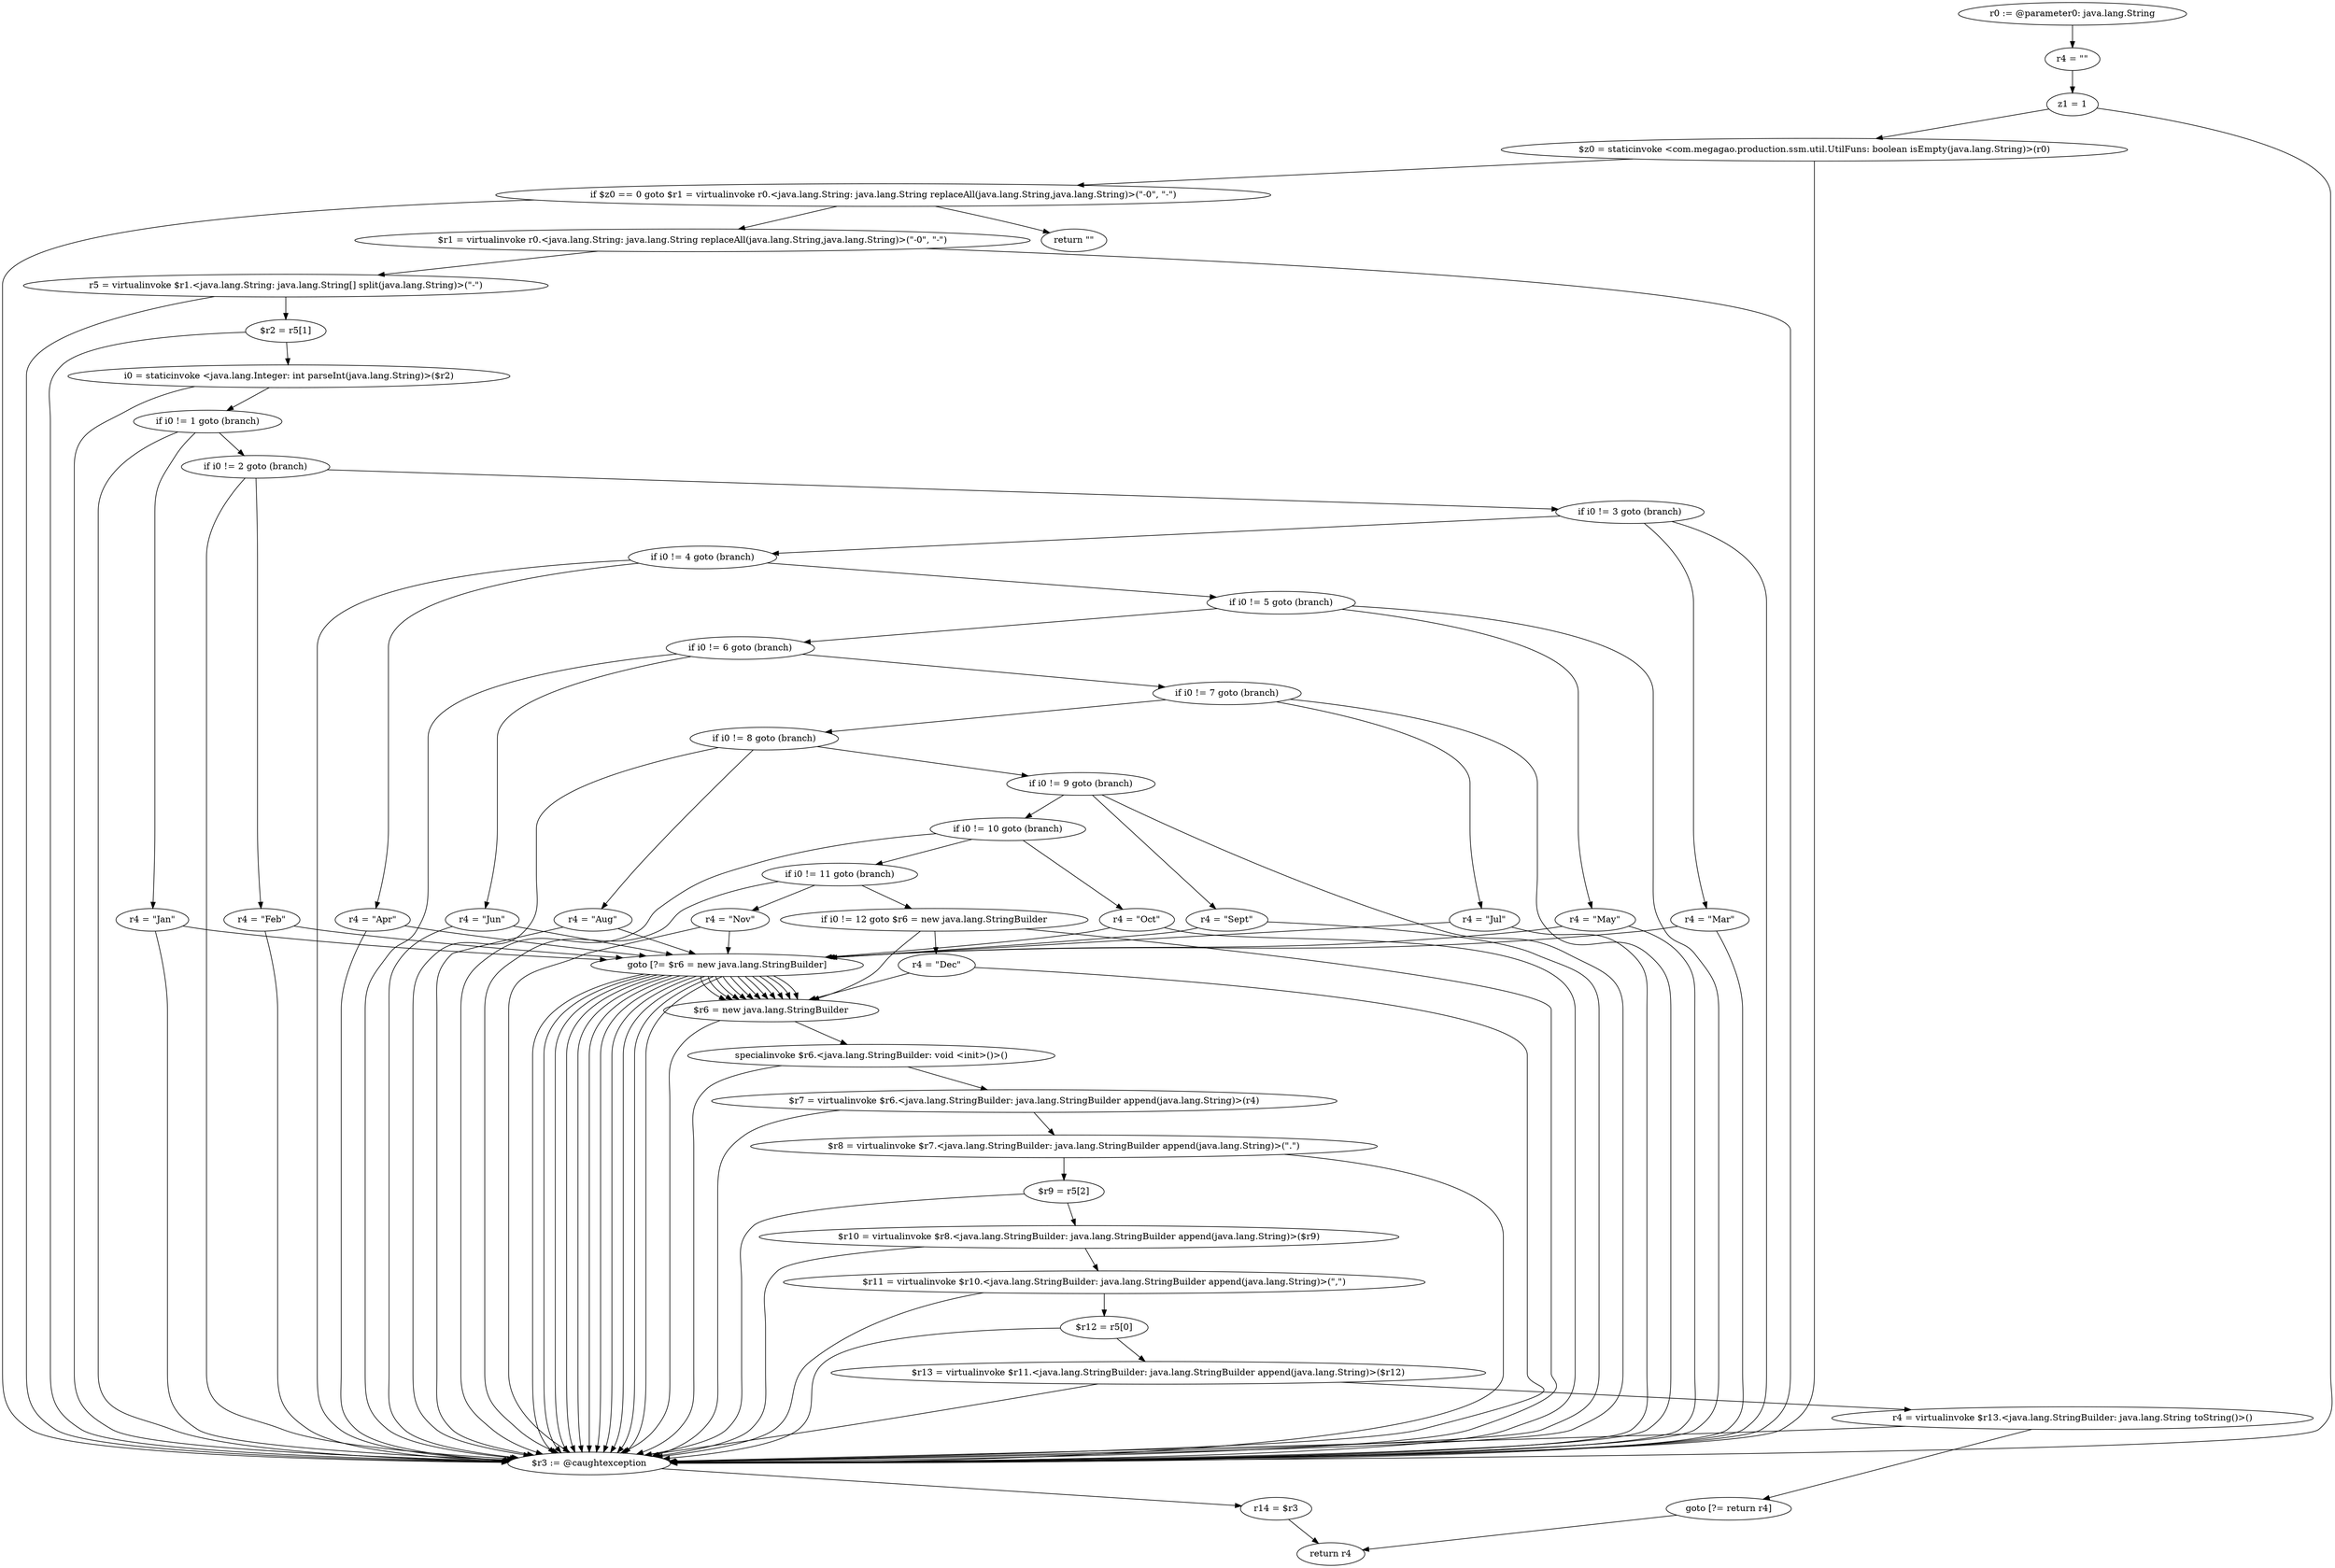 digraph "unitGraph" {
    "r0 := @parameter0: java.lang.String"
    "r4 = \"\""
    "z1 = 1"
    "$z0 = staticinvoke <com.megagao.production.ssm.util.UtilFuns: boolean isEmpty(java.lang.String)>(r0)"
    "if $z0 == 0 goto $r1 = virtualinvoke r0.<java.lang.String: java.lang.String replaceAll(java.lang.String,java.lang.String)>(\"-0\", \"-\")"
    "return \"\""
    "$r1 = virtualinvoke r0.<java.lang.String: java.lang.String replaceAll(java.lang.String,java.lang.String)>(\"-0\", \"-\")"
    "r5 = virtualinvoke $r1.<java.lang.String: java.lang.String[] split(java.lang.String)>(\"-\")"
    "$r2 = r5[1]"
    "i0 = staticinvoke <java.lang.Integer: int parseInt(java.lang.String)>($r2)"
    "if i0 != 1 goto (branch)"
    "r4 = \"Jan\""
    "goto [?= $r6 = new java.lang.StringBuilder]"
    "if i0 != 2 goto (branch)"
    "r4 = \"Feb\""
    "if i0 != 3 goto (branch)"
    "r4 = \"Mar\""
    "if i0 != 4 goto (branch)"
    "r4 = \"Apr\""
    "if i0 != 5 goto (branch)"
    "r4 = \"May\""
    "if i0 != 6 goto (branch)"
    "r4 = \"Jun\""
    "if i0 != 7 goto (branch)"
    "r4 = \"Jul\""
    "if i0 != 8 goto (branch)"
    "r4 = \"Aug\""
    "if i0 != 9 goto (branch)"
    "r4 = \"Sept\""
    "if i0 != 10 goto (branch)"
    "r4 = \"Oct\""
    "if i0 != 11 goto (branch)"
    "r4 = \"Nov\""
    "if i0 != 12 goto $r6 = new java.lang.StringBuilder"
    "r4 = \"Dec\""
    "$r6 = new java.lang.StringBuilder"
    "specialinvoke $r6.<java.lang.StringBuilder: void <init>()>()"
    "$r7 = virtualinvoke $r6.<java.lang.StringBuilder: java.lang.StringBuilder append(java.lang.String)>(r4)"
    "$r8 = virtualinvoke $r7.<java.lang.StringBuilder: java.lang.StringBuilder append(java.lang.String)>(\".\")"
    "$r9 = r5[2]"
    "$r10 = virtualinvoke $r8.<java.lang.StringBuilder: java.lang.StringBuilder append(java.lang.String)>($r9)"
    "$r11 = virtualinvoke $r10.<java.lang.StringBuilder: java.lang.StringBuilder append(java.lang.String)>(\",\")"
    "$r12 = r5[0]"
    "$r13 = virtualinvoke $r11.<java.lang.StringBuilder: java.lang.StringBuilder append(java.lang.String)>($r12)"
    "r4 = virtualinvoke $r13.<java.lang.StringBuilder: java.lang.String toString()>()"
    "goto [?= return r4]"
    "$r3 := @caughtexception"
    "r14 = $r3"
    "return r4"
    "r0 := @parameter0: java.lang.String"->"r4 = \"\"";
    "r4 = \"\""->"z1 = 1";
    "z1 = 1"->"$z0 = staticinvoke <com.megagao.production.ssm.util.UtilFuns: boolean isEmpty(java.lang.String)>(r0)";
    "z1 = 1"->"$r3 := @caughtexception";
    "$z0 = staticinvoke <com.megagao.production.ssm.util.UtilFuns: boolean isEmpty(java.lang.String)>(r0)"->"if $z0 == 0 goto $r1 = virtualinvoke r0.<java.lang.String: java.lang.String replaceAll(java.lang.String,java.lang.String)>(\"-0\", \"-\")";
    "$z0 = staticinvoke <com.megagao.production.ssm.util.UtilFuns: boolean isEmpty(java.lang.String)>(r0)"->"$r3 := @caughtexception";
    "if $z0 == 0 goto $r1 = virtualinvoke r0.<java.lang.String: java.lang.String replaceAll(java.lang.String,java.lang.String)>(\"-0\", \"-\")"->"return \"\"";
    "if $z0 == 0 goto $r1 = virtualinvoke r0.<java.lang.String: java.lang.String replaceAll(java.lang.String,java.lang.String)>(\"-0\", \"-\")"->"$r1 = virtualinvoke r0.<java.lang.String: java.lang.String replaceAll(java.lang.String,java.lang.String)>(\"-0\", \"-\")";
    "if $z0 == 0 goto $r1 = virtualinvoke r0.<java.lang.String: java.lang.String replaceAll(java.lang.String,java.lang.String)>(\"-0\", \"-\")"->"$r3 := @caughtexception";
    "$r1 = virtualinvoke r0.<java.lang.String: java.lang.String replaceAll(java.lang.String,java.lang.String)>(\"-0\", \"-\")"->"r5 = virtualinvoke $r1.<java.lang.String: java.lang.String[] split(java.lang.String)>(\"-\")";
    "$r1 = virtualinvoke r0.<java.lang.String: java.lang.String replaceAll(java.lang.String,java.lang.String)>(\"-0\", \"-\")"->"$r3 := @caughtexception";
    "r5 = virtualinvoke $r1.<java.lang.String: java.lang.String[] split(java.lang.String)>(\"-\")"->"$r2 = r5[1]";
    "r5 = virtualinvoke $r1.<java.lang.String: java.lang.String[] split(java.lang.String)>(\"-\")"->"$r3 := @caughtexception";
    "$r2 = r5[1]"->"i0 = staticinvoke <java.lang.Integer: int parseInt(java.lang.String)>($r2)";
    "$r2 = r5[1]"->"$r3 := @caughtexception";
    "i0 = staticinvoke <java.lang.Integer: int parseInt(java.lang.String)>($r2)"->"if i0 != 1 goto (branch)";
    "i0 = staticinvoke <java.lang.Integer: int parseInt(java.lang.String)>($r2)"->"$r3 := @caughtexception";
    "if i0 != 1 goto (branch)"->"r4 = \"Jan\"";
    "if i0 != 1 goto (branch)"->"if i0 != 2 goto (branch)";
    "if i0 != 1 goto (branch)"->"$r3 := @caughtexception";
    "r4 = \"Jan\""->"goto [?= $r6 = new java.lang.StringBuilder]";
    "r4 = \"Jan\""->"$r3 := @caughtexception";
    "goto [?= $r6 = new java.lang.StringBuilder]"->"$r6 = new java.lang.StringBuilder";
    "goto [?= $r6 = new java.lang.StringBuilder]"->"$r3 := @caughtexception";
    "if i0 != 2 goto (branch)"->"r4 = \"Feb\"";
    "if i0 != 2 goto (branch)"->"if i0 != 3 goto (branch)";
    "if i0 != 2 goto (branch)"->"$r3 := @caughtexception";
    "r4 = \"Feb\""->"goto [?= $r6 = new java.lang.StringBuilder]";
    "r4 = \"Feb\""->"$r3 := @caughtexception";
    "goto [?= $r6 = new java.lang.StringBuilder]"->"$r6 = new java.lang.StringBuilder";
    "goto [?= $r6 = new java.lang.StringBuilder]"->"$r3 := @caughtexception";
    "if i0 != 3 goto (branch)"->"r4 = \"Mar\"";
    "if i0 != 3 goto (branch)"->"if i0 != 4 goto (branch)";
    "if i0 != 3 goto (branch)"->"$r3 := @caughtexception";
    "r4 = \"Mar\""->"goto [?= $r6 = new java.lang.StringBuilder]";
    "r4 = \"Mar\""->"$r3 := @caughtexception";
    "goto [?= $r6 = new java.lang.StringBuilder]"->"$r6 = new java.lang.StringBuilder";
    "goto [?= $r6 = new java.lang.StringBuilder]"->"$r3 := @caughtexception";
    "if i0 != 4 goto (branch)"->"r4 = \"Apr\"";
    "if i0 != 4 goto (branch)"->"if i0 != 5 goto (branch)";
    "if i0 != 4 goto (branch)"->"$r3 := @caughtexception";
    "r4 = \"Apr\""->"goto [?= $r6 = new java.lang.StringBuilder]";
    "r4 = \"Apr\""->"$r3 := @caughtexception";
    "goto [?= $r6 = new java.lang.StringBuilder]"->"$r6 = new java.lang.StringBuilder";
    "goto [?= $r6 = new java.lang.StringBuilder]"->"$r3 := @caughtexception";
    "if i0 != 5 goto (branch)"->"r4 = \"May\"";
    "if i0 != 5 goto (branch)"->"if i0 != 6 goto (branch)";
    "if i0 != 5 goto (branch)"->"$r3 := @caughtexception";
    "r4 = \"May\""->"goto [?= $r6 = new java.lang.StringBuilder]";
    "r4 = \"May\""->"$r3 := @caughtexception";
    "goto [?= $r6 = new java.lang.StringBuilder]"->"$r6 = new java.lang.StringBuilder";
    "goto [?= $r6 = new java.lang.StringBuilder]"->"$r3 := @caughtexception";
    "if i0 != 6 goto (branch)"->"r4 = \"Jun\"";
    "if i0 != 6 goto (branch)"->"if i0 != 7 goto (branch)";
    "if i0 != 6 goto (branch)"->"$r3 := @caughtexception";
    "r4 = \"Jun\""->"goto [?= $r6 = new java.lang.StringBuilder]";
    "r4 = \"Jun\""->"$r3 := @caughtexception";
    "goto [?= $r6 = new java.lang.StringBuilder]"->"$r6 = new java.lang.StringBuilder";
    "goto [?= $r6 = new java.lang.StringBuilder]"->"$r3 := @caughtexception";
    "if i0 != 7 goto (branch)"->"r4 = \"Jul\"";
    "if i0 != 7 goto (branch)"->"if i0 != 8 goto (branch)";
    "if i0 != 7 goto (branch)"->"$r3 := @caughtexception";
    "r4 = \"Jul\""->"goto [?= $r6 = new java.lang.StringBuilder]";
    "r4 = \"Jul\""->"$r3 := @caughtexception";
    "goto [?= $r6 = new java.lang.StringBuilder]"->"$r6 = new java.lang.StringBuilder";
    "goto [?= $r6 = new java.lang.StringBuilder]"->"$r3 := @caughtexception";
    "if i0 != 8 goto (branch)"->"r4 = \"Aug\"";
    "if i0 != 8 goto (branch)"->"if i0 != 9 goto (branch)";
    "if i0 != 8 goto (branch)"->"$r3 := @caughtexception";
    "r4 = \"Aug\""->"goto [?= $r6 = new java.lang.StringBuilder]";
    "r4 = \"Aug\""->"$r3 := @caughtexception";
    "goto [?= $r6 = new java.lang.StringBuilder]"->"$r6 = new java.lang.StringBuilder";
    "goto [?= $r6 = new java.lang.StringBuilder]"->"$r3 := @caughtexception";
    "if i0 != 9 goto (branch)"->"r4 = \"Sept\"";
    "if i0 != 9 goto (branch)"->"if i0 != 10 goto (branch)";
    "if i0 != 9 goto (branch)"->"$r3 := @caughtexception";
    "r4 = \"Sept\""->"goto [?= $r6 = new java.lang.StringBuilder]";
    "r4 = \"Sept\""->"$r3 := @caughtexception";
    "goto [?= $r6 = new java.lang.StringBuilder]"->"$r6 = new java.lang.StringBuilder";
    "goto [?= $r6 = new java.lang.StringBuilder]"->"$r3 := @caughtexception";
    "if i0 != 10 goto (branch)"->"r4 = \"Oct\"";
    "if i0 != 10 goto (branch)"->"if i0 != 11 goto (branch)";
    "if i0 != 10 goto (branch)"->"$r3 := @caughtexception";
    "r4 = \"Oct\""->"goto [?= $r6 = new java.lang.StringBuilder]";
    "r4 = \"Oct\""->"$r3 := @caughtexception";
    "goto [?= $r6 = new java.lang.StringBuilder]"->"$r6 = new java.lang.StringBuilder";
    "goto [?= $r6 = new java.lang.StringBuilder]"->"$r3 := @caughtexception";
    "if i0 != 11 goto (branch)"->"r4 = \"Nov\"";
    "if i0 != 11 goto (branch)"->"if i0 != 12 goto $r6 = new java.lang.StringBuilder";
    "if i0 != 11 goto (branch)"->"$r3 := @caughtexception";
    "r4 = \"Nov\""->"goto [?= $r6 = new java.lang.StringBuilder]";
    "r4 = \"Nov\""->"$r3 := @caughtexception";
    "goto [?= $r6 = new java.lang.StringBuilder]"->"$r6 = new java.lang.StringBuilder";
    "goto [?= $r6 = new java.lang.StringBuilder]"->"$r3 := @caughtexception";
    "if i0 != 12 goto $r6 = new java.lang.StringBuilder"->"r4 = \"Dec\"";
    "if i0 != 12 goto $r6 = new java.lang.StringBuilder"->"$r6 = new java.lang.StringBuilder";
    "if i0 != 12 goto $r6 = new java.lang.StringBuilder"->"$r3 := @caughtexception";
    "r4 = \"Dec\""->"$r6 = new java.lang.StringBuilder";
    "r4 = \"Dec\""->"$r3 := @caughtexception";
    "$r6 = new java.lang.StringBuilder"->"specialinvoke $r6.<java.lang.StringBuilder: void <init>()>()";
    "$r6 = new java.lang.StringBuilder"->"$r3 := @caughtexception";
    "specialinvoke $r6.<java.lang.StringBuilder: void <init>()>()"->"$r7 = virtualinvoke $r6.<java.lang.StringBuilder: java.lang.StringBuilder append(java.lang.String)>(r4)";
    "specialinvoke $r6.<java.lang.StringBuilder: void <init>()>()"->"$r3 := @caughtexception";
    "$r7 = virtualinvoke $r6.<java.lang.StringBuilder: java.lang.StringBuilder append(java.lang.String)>(r4)"->"$r8 = virtualinvoke $r7.<java.lang.StringBuilder: java.lang.StringBuilder append(java.lang.String)>(\".\")";
    "$r7 = virtualinvoke $r6.<java.lang.StringBuilder: java.lang.StringBuilder append(java.lang.String)>(r4)"->"$r3 := @caughtexception";
    "$r8 = virtualinvoke $r7.<java.lang.StringBuilder: java.lang.StringBuilder append(java.lang.String)>(\".\")"->"$r9 = r5[2]";
    "$r8 = virtualinvoke $r7.<java.lang.StringBuilder: java.lang.StringBuilder append(java.lang.String)>(\".\")"->"$r3 := @caughtexception";
    "$r9 = r5[2]"->"$r10 = virtualinvoke $r8.<java.lang.StringBuilder: java.lang.StringBuilder append(java.lang.String)>($r9)";
    "$r9 = r5[2]"->"$r3 := @caughtexception";
    "$r10 = virtualinvoke $r8.<java.lang.StringBuilder: java.lang.StringBuilder append(java.lang.String)>($r9)"->"$r11 = virtualinvoke $r10.<java.lang.StringBuilder: java.lang.StringBuilder append(java.lang.String)>(\",\")";
    "$r10 = virtualinvoke $r8.<java.lang.StringBuilder: java.lang.StringBuilder append(java.lang.String)>($r9)"->"$r3 := @caughtexception";
    "$r11 = virtualinvoke $r10.<java.lang.StringBuilder: java.lang.StringBuilder append(java.lang.String)>(\",\")"->"$r12 = r5[0]";
    "$r11 = virtualinvoke $r10.<java.lang.StringBuilder: java.lang.StringBuilder append(java.lang.String)>(\",\")"->"$r3 := @caughtexception";
    "$r12 = r5[0]"->"$r13 = virtualinvoke $r11.<java.lang.StringBuilder: java.lang.StringBuilder append(java.lang.String)>($r12)";
    "$r12 = r5[0]"->"$r3 := @caughtexception";
    "$r13 = virtualinvoke $r11.<java.lang.StringBuilder: java.lang.StringBuilder append(java.lang.String)>($r12)"->"r4 = virtualinvoke $r13.<java.lang.StringBuilder: java.lang.String toString()>()";
    "$r13 = virtualinvoke $r11.<java.lang.StringBuilder: java.lang.StringBuilder append(java.lang.String)>($r12)"->"$r3 := @caughtexception";
    "r4 = virtualinvoke $r13.<java.lang.StringBuilder: java.lang.String toString()>()"->"goto [?= return r4]";
    "r4 = virtualinvoke $r13.<java.lang.StringBuilder: java.lang.String toString()>()"->"$r3 := @caughtexception";
    "goto [?= return r4]"->"return r4";
    "$r3 := @caughtexception"->"r14 = $r3";
    "r14 = $r3"->"return r4";
}
